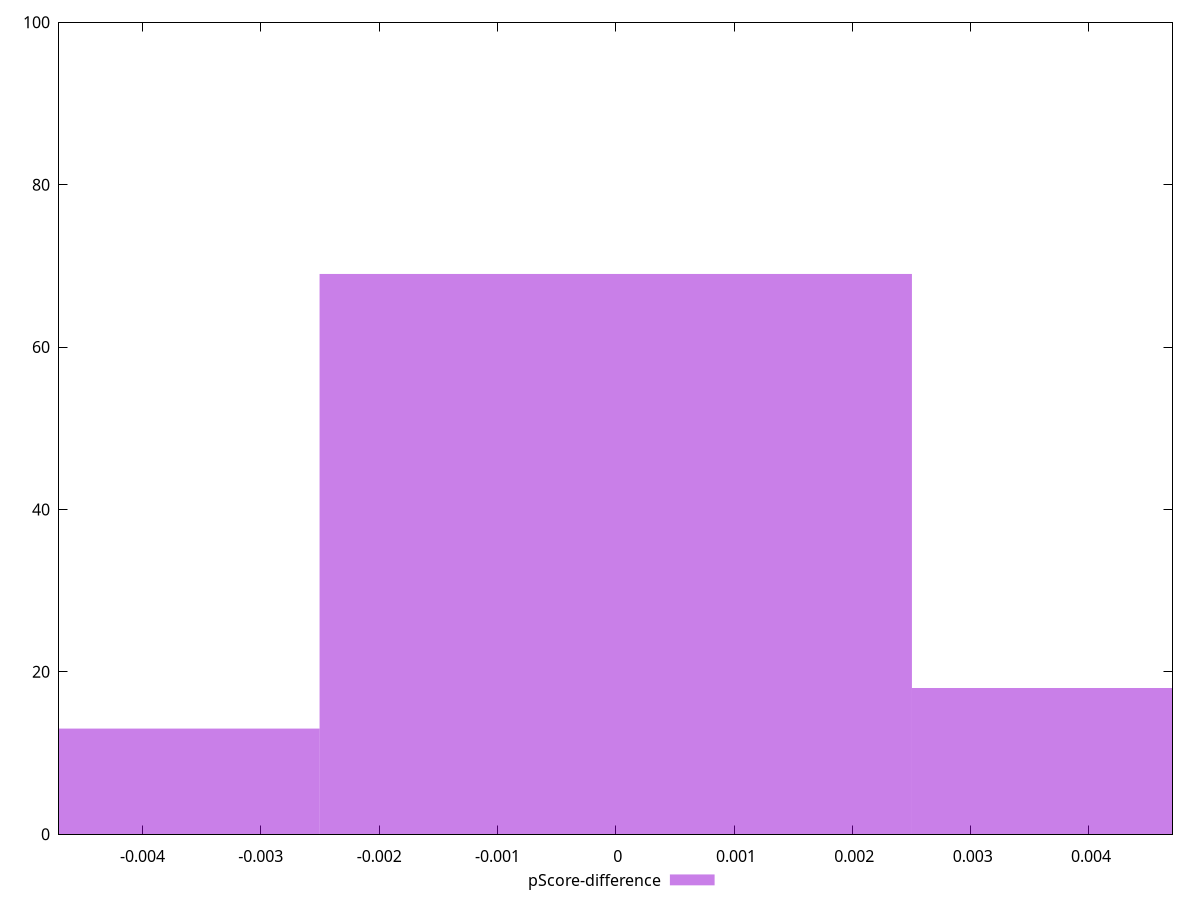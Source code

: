 reset

$pScoreDifference <<EOF
0 69
0.0050070564024645445 18
-0.0050070564024645445 13
EOF

set key outside below
set boxwidth 0.0050070564024645445
set xrange [-0.004705882352941171:0.004705882352941171]
set yrange [0:100]
set trange [0:100]
set style fill transparent solid 0.5 noborder
set terminal svg size 640, 490 enhanced background rgb 'white'
set output "reprap/uses-webp-images/samples/pages+cached+noexternal+nomedia/pScore-difference/histogram.svg"

plot $pScoreDifference title "pScore-difference" with boxes

reset

